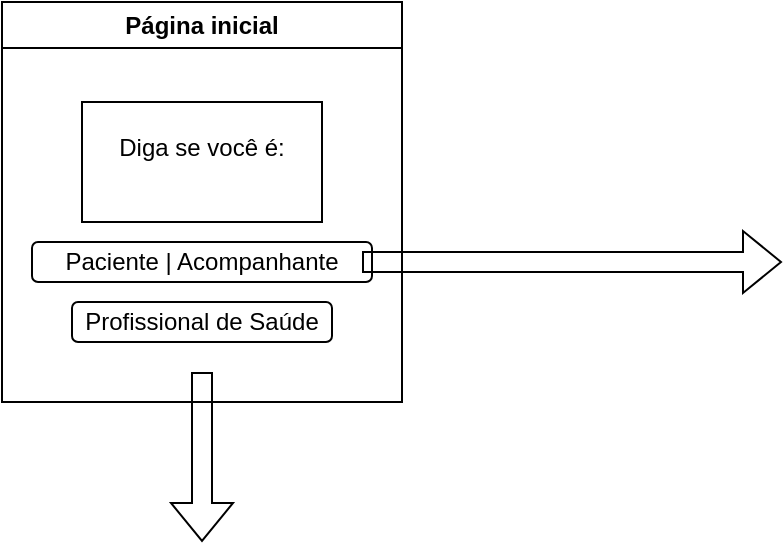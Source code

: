 <mxfile version="27.0.8">
  <diagram name="Página-1" id="c1VQv5RdatIqNGVh8r7D">
    <mxGraphModel dx="872" dy="465" grid="1" gridSize="10" guides="1" tooltips="1" connect="1" arrows="1" fold="1" page="1" pageScale="1" pageWidth="827" pageHeight="1169" math="0" shadow="0">
      <root>
        <mxCell id="0" />
        <mxCell id="1" parent="0" />
        <mxCell id="oFndtIzryKz3qIAFKL_W-1" value="Página inicial" style="swimlane;whiteSpace=wrap;html=1;" parent="1" vertex="1">
          <mxGeometry x="110" y="140" width="200" height="200" as="geometry" />
        </mxCell>
        <mxCell id="oFndtIzryKz3qIAFKL_W-2" value="Diga se você é:&lt;div&gt;&lt;br&gt;&lt;/div&gt;" style="rounded=0;whiteSpace=wrap;html=1;" parent="oFndtIzryKz3qIAFKL_W-1" vertex="1">
          <mxGeometry x="40" y="50" width="120" height="60" as="geometry" />
        </mxCell>
        <mxCell id="oFndtIzryKz3qIAFKL_W-3" value="Paciente | Acompanhante" style="rounded=1;whiteSpace=wrap;html=1;" parent="oFndtIzryKz3qIAFKL_W-1" vertex="1">
          <mxGeometry x="15" y="120" width="170" height="20" as="geometry" />
        </mxCell>
        <mxCell id="oFndtIzryKz3qIAFKL_W-4" value="Profissional de Saúde" style="rounded=1;whiteSpace=wrap;html=1;" parent="oFndtIzryKz3qIAFKL_W-1" vertex="1">
          <mxGeometry x="35" y="150" width="130" height="20" as="geometry" />
        </mxCell>
        <mxCell id="EmqP38RPWlTen6eBmO9b-5" value="" style="shape=flexArrow;endArrow=classic;html=1;rounded=0;" edge="1" parent="oFndtIzryKz3qIAFKL_W-1">
          <mxGeometry width="50" height="50" relative="1" as="geometry">
            <mxPoint x="100" y="185" as="sourcePoint" />
            <mxPoint x="100" y="270" as="targetPoint" />
          </mxGeometry>
        </mxCell>
        <mxCell id="EmqP38RPWlTen6eBmO9b-1" value="" style="shape=flexArrow;endArrow=classic;html=1;rounded=0;" edge="1" parent="1">
          <mxGeometry width="50" height="50" relative="1" as="geometry">
            <mxPoint x="290" y="270" as="sourcePoint" />
            <mxPoint x="500" y="270" as="targetPoint" />
          </mxGeometry>
        </mxCell>
      </root>
    </mxGraphModel>
  </diagram>
</mxfile>

